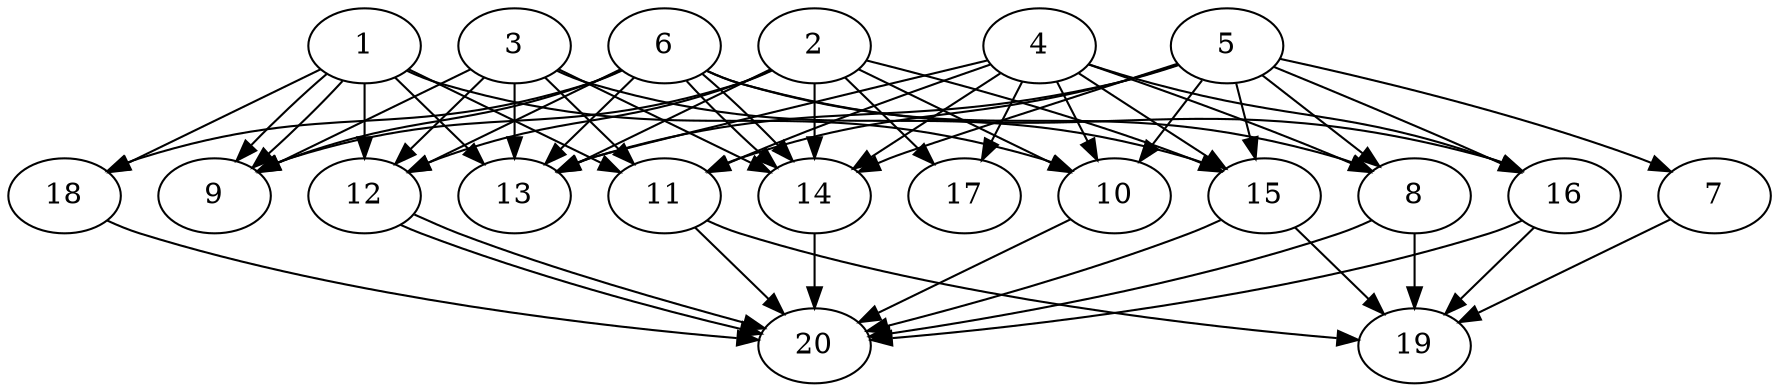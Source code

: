 // DAG automatically generated by daggen at Tue Aug  6 16:20:30 2019
// ./daggen --dot -n 20 --ccr 0.5 --fat 0.8 --regular 0.5 --density 0.9 --mindata 5242880 --maxdata 52428800 
digraph G {
  1 [size="75933696", alpha="0.06", expect_size="37966848"] 
  1 -> 9 [size ="37966848"]
  1 -> 9 [size ="37966848"]
  1 -> 10 [size ="37966848"]
  1 -> 11 [size ="37966848"]
  1 -> 12 [size ="37966848"]
  1 -> 13 [size ="37966848"]
  1 -> 18 [size ="37966848"]
  2 [size="27090944", alpha="0.01", expect_size="13545472"] 
  2 -> 9 [size ="13545472"]
  2 -> 10 [size ="13545472"]
  2 -> 12 [size ="13545472"]
  2 -> 13 [size ="13545472"]
  2 -> 14 [size ="13545472"]
  2 -> 15 [size ="13545472"]
  2 -> 17 [size ="13545472"]
  3 [size="28907520", alpha="0.07", expect_size="14453760"] 
  3 -> 9 [size ="14453760"]
  3 -> 11 [size ="14453760"]
  3 -> 12 [size ="14453760"]
  3 -> 13 [size ="14453760"]
  3 -> 14 [size ="14453760"]
  3 -> 15 [size ="14453760"]
  4 [size="94853120", alpha="0.15", expect_size="47426560"] 
  4 -> 8 [size ="47426560"]
  4 -> 10 [size ="47426560"]
  4 -> 11 [size ="47426560"]
  4 -> 13 [size ="47426560"]
  4 -> 14 [size ="47426560"]
  4 -> 15 [size ="47426560"]
  4 -> 16 [size ="47426560"]
  4 -> 17 [size ="47426560"]
  5 [size="62001152", alpha="0.14", expect_size="31000576"] 
  5 -> 7 [size ="31000576"]
  5 -> 8 [size ="31000576"]
  5 -> 10 [size ="31000576"]
  5 -> 11 [size ="31000576"]
  5 -> 13 [size ="31000576"]
  5 -> 14 [size ="31000576"]
  5 -> 15 [size ="31000576"]
  5 -> 16 [size ="31000576"]
  6 [size="85417984", alpha="0.18", expect_size="42708992"] 
  6 -> 8 [size ="42708992"]
  6 -> 9 [size ="42708992"]
  6 -> 12 [size ="42708992"]
  6 -> 13 [size ="42708992"]
  6 -> 14 [size ="42708992"]
  6 -> 14 [size ="42708992"]
  6 -> 16 [size ="42708992"]
  6 -> 18 [size ="42708992"]
  7 [size="63066112", alpha="0.12", expect_size="31533056"] 
  7 -> 19 [size ="31533056"]
  8 [size="90941440", alpha="0.11", expect_size="45470720"] 
  8 -> 19 [size ="45470720"]
  8 -> 20 [size ="45470720"]
  9 [size="83013632", alpha="0.03", expect_size="41506816"] 
  10 [size="56639488", alpha="0.18", expect_size="28319744"] 
  10 -> 20 [size ="28319744"]
  11 [size="54863872", alpha="0.01", expect_size="27431936"] 
  11 -> 19 [size ="27431936"]
  11 -> 20 [size ="27431936"]
  12 [size="83359744", alpha="0.18", expect_size="41679872"] 
  12 -> 20 [size ="41679872"]
  12 -> 20 [size ="41679872"]
  13 [size="87914496", alpha="0.16", expect_size="43957248"] 
  14 [size="26071040", alpha="0.18", expect_size="13035520"] 
  14 -> 20 [size ="13035520"]
  15 [size="95686656", alpha="0.09", expect_size="47843328"] 
  15 -> 19 [size ="47843328"]
  15 -> 20 [size ="47843328"]
  16 [size="65173504", alpha="0.13", expect_size="32586752"] 
  16 -> 19 [size ="32586752"]
  16 -> 20 [size ="32586752"]
  17 [size="57939968", alpha="0.12", expect_size="28969984"] 
  18 [size="20013056", alpha="0.09", expect_size="10006528"] 
  18 -> 20 [size ="10006528"]
  19 [size="73592832", alpha="0.19", expect_size="36796416"] 
  20 [size="87988224", alpha="0.12", expect_size="43994112"] 
}

